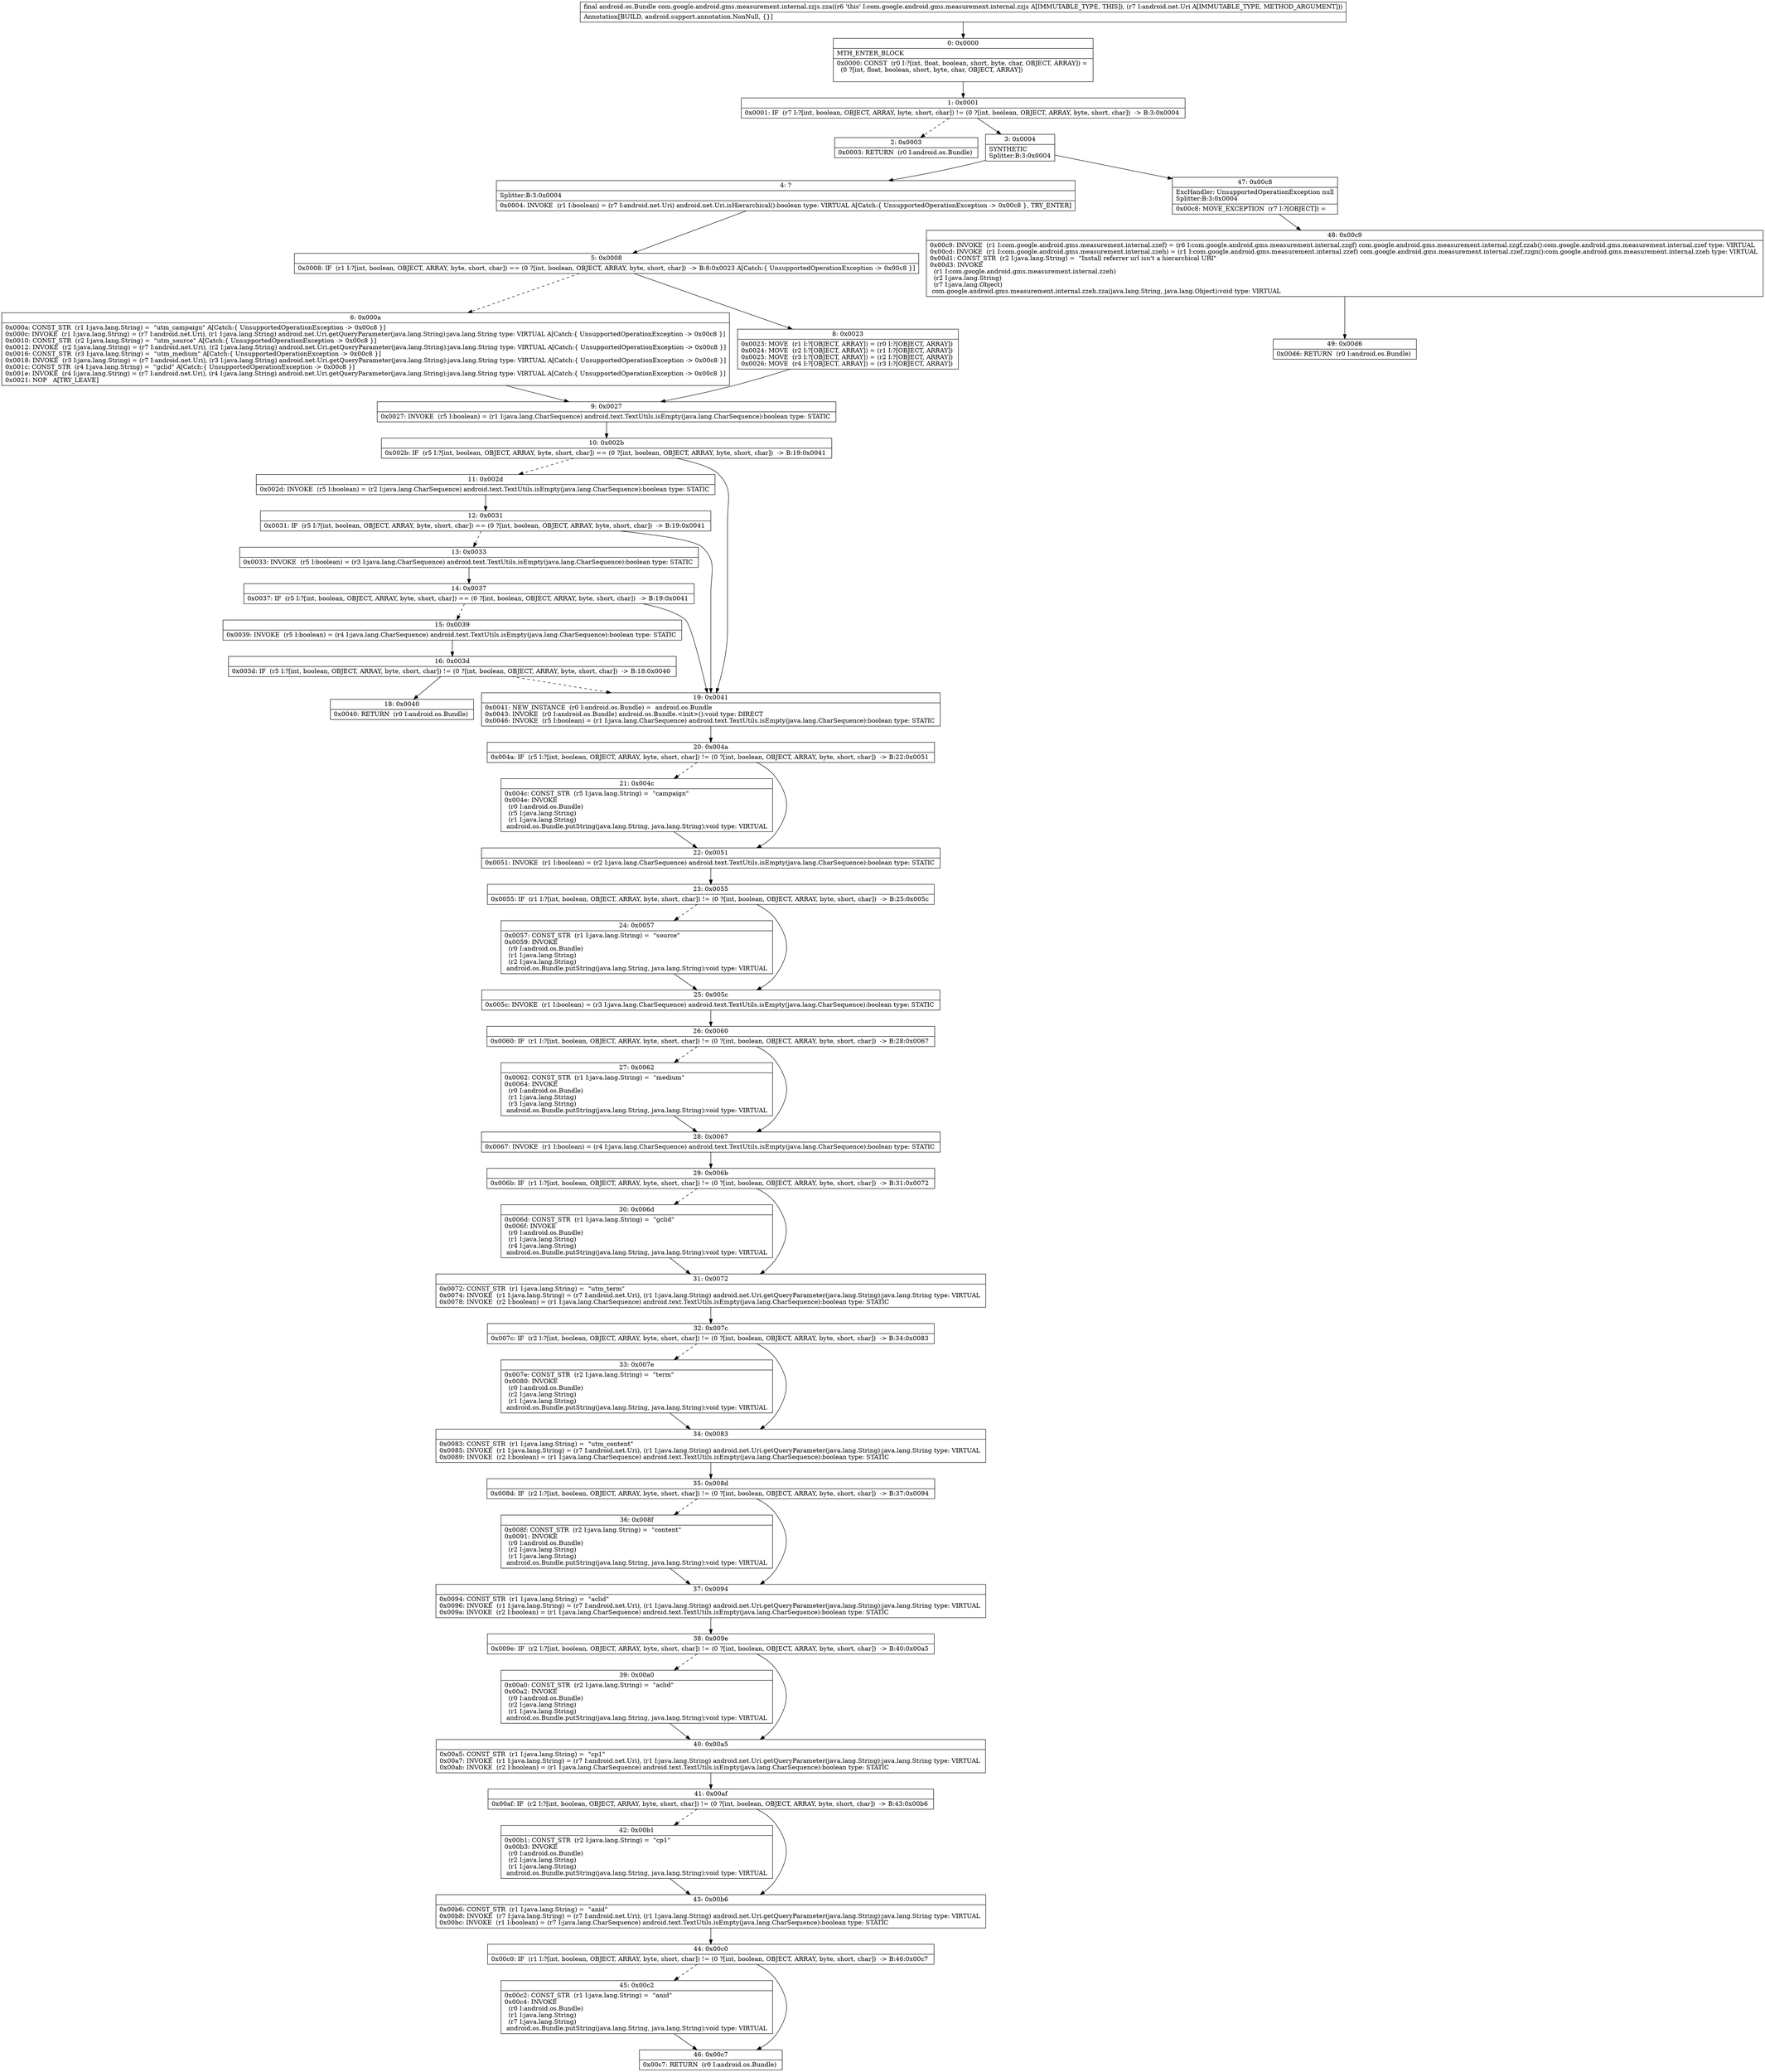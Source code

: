 digraph "CFG forcom.google.android.gms.measurement.internal.zzjs.zza(Landroid\/net\/Uri;)Landroid\/os\/Bundle;" {
Node_0 [shape=record,label="{0\:\ 0x0000|MTH_ENTER_BLOCK\l|0x0000: CONST  (r0 I:?[int, float, boolean, short, byte, char, OBJECT, ARRAY]) = \l  (0 ?[int, float, boolean, short, byte, char, OBJECT, ARRAY])\l \l}"];
Node_1 [shape=record,label="{1\:\ 0x0001|0x0001: IF  (r7 I:?[int, boolean, OBJECT, ARRAY, byte, short, char]) != (0 ?[int, boolean, OBJECT, ARRAY, byte, short, char])  \-\> B:3:0x0004 \l}"];
Node_2 [shape=record,label="{2\:\ 0x0003|0x0003: RETURN  (r0 I:android.os.Bundle) \l}"];
Node_3 [shape=record,label="{3\:\ 0x0004|SYNTHETIC\lSplitter:B:3:0x0004\l}"];
Node_4 [shape=record,label="{4\:\ ?|Splitter:B:3:0x0004\l|0x0004: INVOKE  (r1 I:boolean) = (r7 I:android.net.Uri) android.net.Uri.isHierarchical():boolean type: VIRTUAL A[Catch:\{ UnsupportedOperationException \-\> 0x00c8 \}, TRY_ENTER]\l}"];
Node_5 [shape=record,label="{5\:\ 0x0008|0x0008: IF  (r1 I:?[int, boolean, OBJECT, ARRAY, byte, short, char]) == (0 ?[int, boolean, OBJECT, ARRAY, byte, short, char])  \-\> B:8:0x0023 A[Catch:\{ UnsupportedOperationException \-\> 0x00c8 \}]\l}"];
Node_6 [shape=record,label="{6\:\ 0x000a|0x000a: CONST_STR  (r1 I:java.lang.String) =  \"utm_campaign\" A[Catch:\{ UnsupportedOperationException \-\> 0x00c8 \}]\l0x000c: INVOKE  (r1 I:java.lang.String) = (r7 I:android.net.Uri), (r1 I:java.lang.String) android.net.Uri.getQueryParameter(java.lang.String):java.lang.String type: VIRTUAL A[Catch:\{ UnsupportedOperationException \-\> 0x00c8 \}]\l0x0010: CONST_STR  (r2 I:java.lang.String) =  \"utm_source\" A[Catch:\{ UnsupportedOperationException \-\> 0x00c8 \}]\l0x0012: INVOKE  (r2 I:java.lang.String) = (r7 I:android.net.Uri), (r2 I:java.lang.String) android.net.Uri.getQueryParameter(java.lang.String):java.lang.String type: VIRTUAL A[Catch:\{ UnsupportedOperationException \-\> 0x00c8 \}]\l0x0016: CONST_STR  (r3 I:java.lang.String) =  \"utm_medium\" A[Catch:\{ UnsupportedOperationException \-\> 0x00c8 \}]\l0x0018: INVOKE  (r3 I:java.lang.String) = (r7 I:android.net.Uri), (r3 I:java.lang.String) android.net.Uri.getQueryParameter(java.lang.String):java.lang.String type: VIRTUAL A[Catch:\{ UnsupportedOperationException \-\> 0x00c8 \}]\l0x001c: CONST_STR  (r4 I:java.lang.String) =  \"gclid\" A[Catch:\{ UnsupportedOperationException \-\> 0x00c8 \}]\l0x001e: INVOKE  (r4 I:java.lang.String) = (r7 I:android.net.Uri), (r4 I:java.lang.String) android.net.Uri.getQueryParameter(java.lang.String):java.lang.String type: VIRTUAL A[Catch:\{ UnsupportedOperationException \-\> 0x00c8 \}]\l0x0021: NOP   A[TRY_LEAVE]\l}"];
Node_8 [shape=record,label="{8\:\ 0x0023|0x0023: MOVE  (r1 I:?[OBJECT, ARRAY]) = (r0 I:?[OBJECT, ARRAY]) \l0x0024: MOVE  (r2 I:?[OBJECT, ARRAY]) = (r1 I:?[OBJECT, ARRAY]) \l0x0025: MOVE  (r3 I:?[OBJECT, ARRAY]) = (r2 I:?[OBJECT, ARRAY]) \l0x0026: MOVE  (r4 I:?[OBJECT, ARRAY]) = (r3 I:?[OBJECT, ARRAY]) \l}"];
Node_9 [shape=record,label="{9\:\ 0x0027|0x0027: INVOKE  (r5 I:boolean) = (r1 I:java.lang.CharSequence) android.text.TextUtils.isEmpty(java.lang.CharSequence):boolean type: STATIC \l}"];
Node_10 [shape=record,label="{10\:\ 0x002b|0x002b: IF  (r5 I:?[int, boolean, OBJECT, ARRAY, byte, short, char]) == (0 ?[int, boolean, OBJECT, ARRAY, byte, short, char])  \-\> B:19:0x0041 \l}"];
Node_11 [shape=record,label="{11\:\ 0x002d|0x002d: INVOKE  (r5 I:boolean) = (r2 I:java.lang.CharSequence) android.text.TextUtils.isEmpty(java.lang.CharSequence):boolean type: STATIC \l}"];
Node_12 [shape=record,label="{12\:\ 0x0031|0x0031: IF  (r5 I:?[int, boolean, OBJECT, ARRAY, byte, short, char]) == (0 ?[int, boolean, OBJECT, ARRAY, byte, short, char])  \-\> B:19:0x0041 \l}"];
Node_13 [shape=record,label="{13\:\ 0x0033|0x0033: INVOKE  (r5 I:boolean) = (r3 I:java.lang.CharSequence) android.text.TextUtils.isEmpty(java.lang.CharSequence):boolean type: STATIC \l}"];
Node_14 [shape=record,label="{14\:\ 0x0037|0x0037: IF  (r5 I:?[int, boolean, OBJECT, ARRAY, byte, short, char]) == (0 ?[int, boolean, OBJECT, ARRAY, byte, short, char])  \-\> B:19:0x0041 \l}"];
Node_15 [shape=record,label="{15\:\ 0x0039|0x0039: INVOKE  (r5 I:boolean) = (r4 I:java.lang.CharSequence) android.text.TextUtils.isEmpty(java.lang.CharSequence):boolean type: STATIC \l}"];
Node_16 [shape=record,label="{16\:\ 0x003d|0x003d: IF  (r5 I:?[int, boolean, OBJECT, ARRAY, byte, short, char]) != (0 ?[int, boolean, OBJECT, ARRAY, byte, short, char])  \-\> B:18:0x0040 \l}"];
Node_18 [shape=record,label="{18\:\ 0x0040|0x0040: RETURN  (r0 I:android.os.Bundle) \l}"];
Node_19 [shape=record,label="{19\:\ 0x0041|0x0041: NEW_INSTANCE  (r0 I:android.os.Bundle) =  android.os.Bundle \l0x0043: INVOKE  (r0 I:android.os.Bundle) android.os.Bundle.\<init\>():void type: DIRECT \l0x0046: INVOKE  (r5 I:boolean) = (r1 I:java.lang.CharSequence) android.text.TextUtils.isEmpty(java.lang.CharSequence):boolean type: STATIC \l}"];
Node_20 [shape=record,label="{20\:\ 0x004a|0x004a: IF  (r5 I:?[int, boolean, OBJECT, ARRAY, byte, short, char]) != (0 ?[int, boolean, OBJECT, ARRAY, byte, short, char])  \-\> B:22:0x0051 \l}"];
Node_21 [shape=record,label="{21\:\ 0x004c|0x004c: CONST_STR  (r5 I:java.lang.String) =  \"campaign\" \l0x004e: INVOKE  \l  (r0 I:android.os.Bundle)\l  (r5 I:java.lang.String)\l  (r1 I:java.lang.String)\l android.os.Bundle.putString(java.lang.String, java.lang.String):void type: VIRTUAL \l}"];
Node_22 [shape=record,label="{22\:\ 0x0051|0x0051: INVOKE  (r1 I:boolean) = (r2 I:java.lang.CharSequence) android.text.TextUtils.isEmpty(java.lang.CharSequence):boolean type: STATIC \l}"];
Node_23 [shape=record,label="{23\:\ 0x0055|0x0055: IF  (r1 I:?[int, boolean, OBJECT, ARRAY, byte, short, char]) != (0 ?[int, boolean, OBJECT, ARRAY, byte, short, char])  \-\> B:25:0x005c \l}"];
Node_24 [shape=record,label="{24\:\ 0x0057|0x0057: CONST_STR  (r1 I:java.lang.String) =  \"source\" \l0x0059: INVOKE  \l  (r0 I:android.os.Bundle)\l  (r1 I:java.lang.String)\l  (r2 I:java.lang.String)\l android.os.Bundle.putString(java.lang.String, java.lang.String):void type: VIRTUAL \l}"];
Node_25 [shape=record,label="{25\:\ 0x005c|0x005c: INVOKE  (r1 I:boolean) = (r3 I:java.lang.CharSequence) android.text.TextUtils.isEmpty(java.lang.CharSequence):boolean type: STATIC \l}"];
Node_26 [shape=record,label="{26\:\ 0x0060|0x0060: IF  (r1 I:?[int, boolean, OBJECT, ARRAY, byte, short, char]) != (0 ?[int, boolean, OBJECT, ARRAY, byte, short, char])  \-\> B:28:0x0067 \l}"];
Node_27 [shape=record,label="{27\:\ 0x0062|0x0062: CONST_STR  (r1 I:java.lang.String) =  \"medium\" \l0x0064: INVOKE  \l  (r0 I:android.os.Bundle)\l  (r1 I:java.lang.String)\l  (r3 I:java.lang.String)\l android.os.Bundle.putString(java.lang.String, java.lang.String):void type: VIRTUAL \l}"];
Node_28 [shape=record,label="{28\:\ 0x0067|0x0067: INVOKE  (r1 I:boolean) = (r4 I:java.lang.CharSequence) android.text.TextUtils.isEmpty(java.lang.CharSequence):boolean type: STATIC \l}"];
Node_29 [shape=record,label="{29\:\ 0x006b|0x006b: IF  (r1 I:?[int, boolean, OBJECT, ARRAY, byte, short, char]) != (0 ?[int, boolean, OBJECT, ARRAY, byte, short, char])  \-\> B:31:0x0072 \l}"];
Node_30 [shape=record,label="{30\:\ 0x006d|0x006d: CONST_STR  (r1 I:java.lang.String) =  \"gclid\" \l0x006f: INVOKE  \l  (r0 I:android.os.Bundle)\l  (r1 I:java.lang.String)\l  (r4 I:java.lang.String)\l android.os.Bundle.putString(java.lang.String, java.lang.String):void type: VIRTUAL \l}"];
Node_31 [shape=record,label="{31\:\ 0x0072|0x0072: CONST_STR  (r1 I:java.lang.String) =  \"utm_term\" \l0x0074: INVOKE  (r1 I:java.lang.String) = (r7 I:android.net.Uri), (r1 I:java.lang.String) android.net.Uri.getQueryParameter(java.lang.String):java.lang.String type: VIRTUAL \l0x0078: INVOKE  (r2 I:boolean) = (r1 I:java.lang.CharSequence) android.text.TextUtils.isEmpty(java.lang.CharSequence):boolean type: STATIC \l}"];
Node_32 [shape=record,label="{32\:\ 0x007c|0x007c: IF  (r2 I:?[int, boolean, OBJECT, ARRAY, byte, short, char]) != (0 ?[int, boolean, OBJECT, ARRAY, byte, short, char])  \-\> B:34:0x0083 \l}"];
Node_33 [shape=record,label="{33\:\ 0x007e|0x007e: CONST_STR  (r2 I:java.lang.String) =  \"term\" \l0x0080: INVOKE  \l  (r0 I:android.os.Bundle)\l  (r2 I:java.lang.String)\l  (r1 I:java.lang.String)\l android.os.Bundle.putString(java.lang.String, java.lang.String):void type: VIRTUAL \l}"];
Node_34 [shape=record,label="{34\:\ 0x0083|0x0083: CONST_STR  (r1 I:java.lang.String) =  \"utm_content\" \l0x0085: INVOKE  (r1 I:java.lang.String) = (r7 I:android.net.Uri), (r1 I:java.lang.String) android.net.Uri.getQueryParameter(java.lang.String):java.lang.String type: VIRTUAL \l0x0089: INVOKE  (r2 I:boolean) = (r1 I:java.lang.CharSequence) android.text.TextUtils.isEmpty(java.lang.CharSequence):boolean type: STATIC \l}"];
Node_35 [shape=record,label="{35\:\ 0x008d|0x008d: IF  (r2 I:?[int, boolean, OBJECT, ARRAY, byte, short, char]) != (0 ?[int, boolean, OBJECT, ARRAY, byte, short, char])  \-\> B:37:0x0094 \l}"];
Node_36 [shape=record,label="{36\:\ 0x008f|0x008f: CONST_STR  (r2 I:java.lang.String) =  \"content\" \l0x0091: INVOKE  \l  (r0 I:android.os.Bundle)\l  (r2 I:java.lang.String)\l  (r1 I:java.lang.String)\l android.os.Bundle.putString(java.lang.String, java.lang.String):void type: VIRTUAL \l}"];
Node_37 [shape=record,label="{37\:\ 0x0094|0x0094: CONST_STR  (r1 I:java.lang.String) =  \"aclid\" \l0x0096: INVOKE  (r1 I:java.lang.String) = (r7 I:android.net.Uri), (r1 I:java.lang.String) android.net.Uri.getQueryParameter(java.lang.String):java.lang.String type: VIRTUAL \l0x009a: INVOKE  (r2 I:boolean) = (r1 I:java.lang.CharSequence) android.text.TextUtils.isEmpty(java.lang.CharSequence):boolean type: STATIC \l}"];
Node_38 [shape=record,label="{38\:\ 0x009e|0x009e: IF  (r2 I:?[int, boolean, OBJECT, ARRAY, byte, short, char]) != (0 ?[int, boolean, OBJECT, ARRAY, byte, short, char])  \-\> B:40:0x00a5 \l}"];
Node_39 [shape=record,label="{39\:\ 0x00a0|0x00a0: CONST_STR  (r2 I:java.lang.String) =  \"aclid\" \l0x00a2: INVOKE  \l  (r0 I:android.os.Bundle)\l  (r2 I:java.lang.String)\l  (r1 I:java.lang.String)\l android.os.Bundle.putString(java.lang.String, java.lang.String):void type: VIRTUAL \l}"];
Node_40 [shape=record,label="{40\:\ 0x00a5|0x00a5: CONST_STR  (r1 I:java.lang.String) =  \"cp1\" \l0x00a7: INVOKE  (r1 I:java.lang.String) = (r7 I:android.net.Uri), (r1 I:java.lang.String) android.net.Uri.getQueryParameter(java.lang.String):java.lang.String type: VIRTUAL \l0x00ab: INVOKE  (r2 I:boolean) = (r1 I:java.lang.CharSequence) android.text.TextUtils.isEmpty(java.lang.CharSequence):boolean type: STATIC \l}"];
Node_41 [shape=record,label="{41\:\ 0x00af|0x00af: IF  (r2 I:?[int, boolean, OBJECT, ARRAY, byte, short, char]) != (0 ?[int, boolean, OBJECT, ARRAY, byte, short, char])  \-\> B:43:0x00b6 \l}"];
Node_42 [shape=record,label="{42\:\ 0x00b1|0x00b1: CONST_STR  (r2 I:java.lang.String) =  \"cp1\" \l0x00b3: INVOKE  \l  (r0 I:android.os.Bundle)\l  (r2 I:java.lang.String)\l  (r1 I:java.lang.String)\l android.os.Bundle.putString(java.lang.String, java.lang.String):void type: VIRTUAL \l}"];
Node_43 [shape=record,label="{43\:\ 0x00b6|0x00b6: CONST_STR  (r1 I:java.lang.String) =  \"anid\" \l0x00b8: INVOKE  (r7 I:java.lang.String) = (r7 I:android.net.Uri), (r1 I:java.lang.String) android.net.Uri.getQueryParameter(java.lang.String):java.lang.String type: VIRTUAL \l0x00bc: INVOKE  (r1 I:boolean) = (r7 I:java.lang.CharSequence) android.text.TextUtils.isEmpty(java.lang.CharSequence):boolean type: STATIC \l}"];
Node_44 [shape=record,label="{44\:\ 0x00c0|0x00c0: IF  (r1 I:?[int, boolean, OBJECT, ARRAY, byte, short, char]) != (0 ?[int, boolean, OBJECT, ARRAY, byte, short, char])  \-\> B:46:0x00c7 \l}"];
Node_45 [shape=record,label="{45\:\ 0x00c2|0x00c2: CONST_STR  (r1 I:java.lang.String) =  \"anid\" \l0x00c4: INVOKE  \l  (r0 I:android.os.Bundle)\l  (r1 I:java.lang.String)\l  (r7 I:java.lang.String)\l android.os.Bundle.putString(java.lang.String, java.lang.String):void type: VIRTUAL \l}"];
Node_46 [shape=record,label="{46\:\ 0x00c7|0x00c7: RETURN  (r0 I:android.os.Bundle) \l}"];
Node_47 [shape=record,label="{47\:\ 0x00c8|ExcHandler: UnsupportedOperationException null\lSplitter:B:3:0x0004\l|0x00c8: MOVE_EXCEPTION  (r7 I:?[OBJECT]) =  \l}"];
Node_48 [shape=record,label="{48\:\ 0x00c9|0x00c9: INVOKE  (r1 I:com.google.android.gms.measurement.internal.zzef) = (r6 I:com.google.android.gms.measurement.internal.zzgf) com.google.android.gms.measurement.internal.zzgf.zzab():com.google.android.gms.measurement.internal.zzef type: VIRTUAL \l0x00cd: INVOKE  (r1 I:com.google.android.gms.measurement.internal.zzeh) = (r1 I:com.google.android.gms.measurement.internal.zzef) com.google.android.gms.measurement.internal.zzef.zzgn():com.google.android.gms.measurement.internal.zzeh type: VIRTUAL \l0x00d1: CONST_STR  (r2 I:java.lang.String) =  \"Install referrer url isn't a hierarchical URI\" \l0x00d3: INVOKE  \l  (r1 I:com.google.android.gms.measurement.internal.zzeh)\l  (r2 I:java.lang.String)\l  (r7 I:java.lang.Object)\l com.google.android.gms.measurement.internal.zzeh.zza(java.lang.String, java.lang.Object):void type: VIRTUAL \l}"];
Node_49 [shape=record,label="{49\:\ 0x00d6|0x00d6: RETURN  (r0 I:android.os.Bundle) \l}"];
MethodNode[shape=record,label="{final android.os.Bundle com.google.android.gms.measurement.internal.zzjs.zza((r6 'this' I:com.google.android.gms.measurement.internal.zzjs A[IMMUTABLE_TYPE, THIS]), (r7 I:android.net.Uri A[IMMUTABLE_TYPE, METHOD_ARGUMENT]))  | Annotation[BUILD, android.support.annotation.NonNull, \{\}]\l}"];
MethodNode -> Node_0;
Node_0 -> Node_1;
Node_1 -> Node_2[style=dashed];
Node_1 -> Node_3;
Node_3 -> Node_4;
Node_3 -> Node_47;
Node_4 -> Node_5;
Node_5 -> Node_6[style=dashed];
Node_5 -> Node_8;
Node_6 -> Node_9;
Node_8 -> Node_9;
Node_9 -> Node_10;
Node_10 -> Node_11[style=dashed];
Node_10 -> Node_19;
Node_11 -> Node_12;
Node_12 -> Node_13[style=dashed];
Node_12 -> Node_19;
Node_13 -> Node_14;
Node_14 -> Node_15[style=dashed];
Node_14 -> Node_19;
Node_15 -> Node_16;
Node_16 -> Node_18;
Node_16 -> Node_19[style=dashed];
Node_19 -> Node_20;
Node_20 -> Node_21[style=dashed];
Node_20 -> Node_22;
Node_21 -> Node_22;
Node_22 -> Node_23;
Node_23 -> Node_24[style=dashed];
Node_23 -> Node_25;
Node_24 -> Node_25;
Node_25 -> Node_26;
Node_26 -> Node_27[style=dashed];
Node_26 -> Node_28;
Node_27 -> Node_28;
Node_28 -> Node_29;
Node_29 -> Node_30[style=dashed];
Node_29 -> Node_31;
Node_30 -> Node_31;
Node_31 -> Node_32;
Node_32 -> Node_33[style=dashed];
Node_32 -> Node_34;
Node_33 -> Node_34;
Node_34 -> Node_35;
Node_35 -> Node_36[style=dashed];
Node_35 -> Node_37;
Node_36 -> Node_37;
Node_37 -> Node_38;
Node_38 -> Node_39[style=dashed];
Node_38 -> Node_40;
Node_39 -> Node_40;
Node_40 -> Node_41;
Node_41 -> Node_42[style=dashed];
Node_41 -> Node_43;
Node_42 -> Node_43;
Node_43 -> Node_44;
Node_44 -> Node_45[style=dashed];
Node_44 -> Node_46;
Node_45 -> Node_46;
Node_47 -> Node_48;
Node_48 -> Node_49;
}

